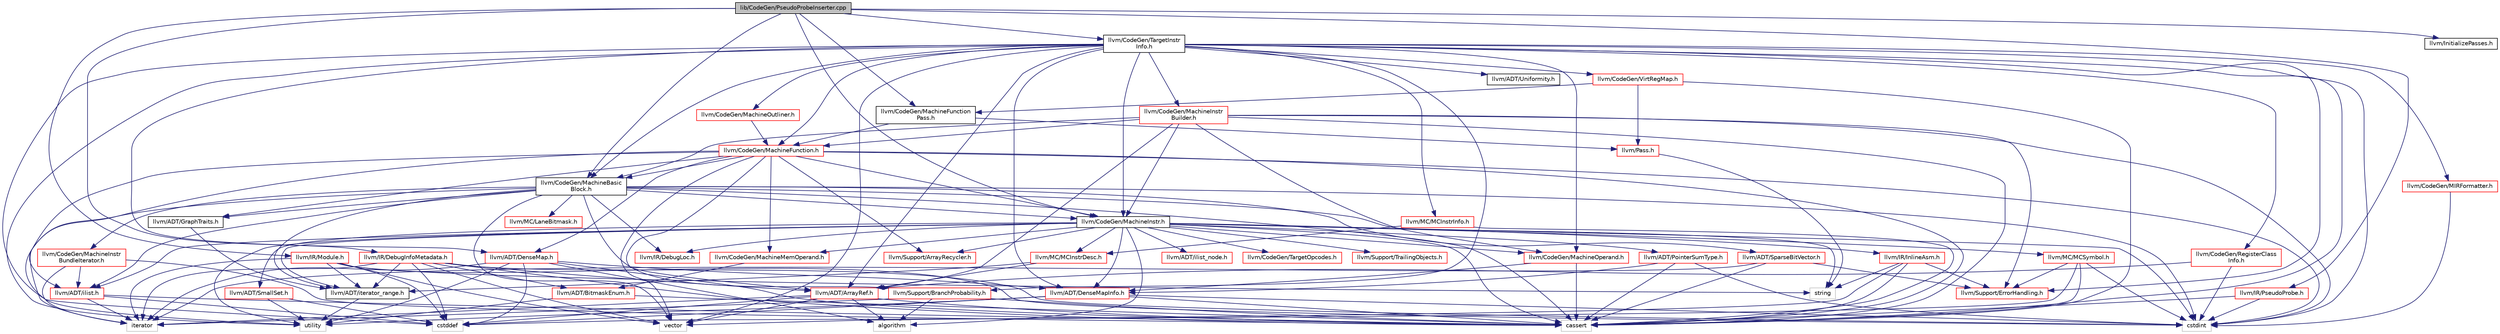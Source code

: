 digraph "lib/CodeGen/PseudoProbeInserter.cpp"
{
 // LATEX_PDF_SIZE
  bgcolor="transparent";
  edge [fontname="Helvetica",fontsize="10",labelfontname="Helvetica",labelfontsize="10"];
  node [fontname="Helvetica",fontsize="10",shape=record];
  Node1 [label="lib/CodeGen/PseudoProbeInserter.cpp",height=0.2,width=0.4,color="black", fillcolor="grey75", style="filled", fontcolor="black",tooltip=" "];
  Node1 -> Node2 [color="midnightblue",fontsize="10",style="solid",fontname="Helvetica"];
  Node2 [label="llvm/CodeGen/MachineBasic\lBlock.h",height=0.2,width=0.4,color="black",URL="$MachineBasicBlock_8h.html",tooltip=" "];
  Node2 -> Node3 [color="midnightblue",fontsize="10",style="solid",fontname="Helvetica"];
  Node3 [label="llvm/ADT/GraphTraits.h",height=0.2,width=0.4,color="black",URL="$GraphTraits_8h.html",tooltip=" "];
  Node3 -> Node4 [color="midnightblue",fontsize="10",style="solid",fontname="Helvetica"];
  Node4 [label="llvm/ADT/iterator_range.h",height=0.2,width=0.4,color="black",URL="$iterator__range_8h.html",tooltip=" "];
  Node4 -> Node5 [color="midnightblue",fontsize="10",style="solid",fontname="Helvetica"];
  Node5 [label="utility",height=0.2,width=0.4,color="grey75",tooltip=" "];
  Node2 -> Node6 [color="midnightblue",fontsize="10",style="solid",fontname="Helvetica"];
  Node6 [label="llvm/ADT/SparseBitVector.h",height=0.2,width=0.4,color="red",URL="$SparseBitVector_8h.html",tooltip=" "];
  Node6 -> Node7 [color="midnightblue",fontsize="10",style="solid",fontname="Helvetica"];
  Node7 [label="llvm/Support/ErrorHandling.h",height=0.2,width=0.4,color="red",URL="$Support_2ErrorHandling_8h.html",tooltip=" "];
  Node6 -> Node17 [color="midnightblue",fontsize="10",style="solid",fontname="Helvetica"];
  Node17 [label="cassert",height=0.2,width=0.4,color="grey75",tooltip=" "];
  Node6 -> Node27 [color="midnightblue",fontsize="10",style="solid",fontname="Helvetica"];
  Node27 [label="iterator",height=0.2,width=0.4,color="grey75",tooltip=" "];
  Node2 -> Node46 [color="midnightblue",fontsize="10",style="solid",fontname="Helvetica"];
  Node46 [label="llvm/ADT/ilist.h",height=0.2,width=0.4,color="red",URL="$ilist_8h.html",tooltip=" "];
  Node46 -> Node17 [color="midnightblue",fontsize="10",style="solid",fontname="Helvetica"];
  Node46 -> Node23 [color="midnightblue",fontsize="10",style="solid",fontname="Helvetica"];
  Node23 [label="cstddef",height=0.2,width=0.4,color="grey75",tooltip=" "];
  Node46 -> Node27 [color="midnightblue",fontsize="10",style="solid",fontname="Helvetica"];
  Node2 -> Node4 [color="midnightblue",fontsize="10",style="solid",fontname="Helvetica"];
  Node2 -> Node56 [color="midnightblue",fontsize="10",style="solid",fontname="Helvetica"];
  Node56 [label="llvm/CodeGen/MachineInstr.h",height=0.2,width=0.4,color="black",URL="$MachineInstr_8h.html",tooltip=" "];
  Node56 -> Node31 [color="midnightblue",fontsize="10",style="solid",fontname="Helvetica"];
  Node31 [label="llvm/ADT/DenseMapInfo.h",height=0.2,width=0.4,color="red",URL="$DenseMapInfo_8h.html",tooltip=" "];
  Node31 -> Node17 [color="midnightblue",fontsize="10",style="solid",fontname="Helvetica"];
  Node31 -> Node23 [color="midnightblue",fontsize="10",style="solid",fontname="Helvetica"];
  Node31 -> Node13 [color="midnightblue",fontsize="10",style="solid",fontname="Helvetica"];
  Node13 [label="cstdint",height=0.2,width=0.4,color="grey75",tooltip=" "];
  Node31 -> Node5 [color="midnightblue",fontsize="10",style="solid",fontname="Helvetica"];
  Node56 -> Node57 [color="midnightblue",fontsize="10",style="solid",fontname="Helvetica"];
  Node57 [label="llvm/ADT/PointerSumType.h",height=0.2,width=0.4,color="red",URL="$PointerSumType_8h.html",tooltip=" "];
  Node57 -> Node31 [color="midnightblue",fontsize="10",style="solid",fontname="Helvetica"];
  Node57 -> Node17 [color="midnightblue",fontsize="10",style="solid",fontname="Helvetica"];
  Node57 -> Node13 [color="midnightblue",fontsize="10",style="solid",fontname="Helvetica"];
  Node56 -> Node58 [color="midnightblue",fontsize="10",style="solid",fontname="Helvetica"];
  Node58 [label="llvm/ADT/SmallSet.h",height=0.2,width=0.4,color="red",URL="$SmallSet_8h.html",tooltip=" "];
  Node58 -> Node23 [color="midnightblue",fontsize="10",style="solid",fontname="Helvetica"];
  Node58 -> Node5 [color="midnightblue",fontsize="10",style="solid",fontname="Helvetica"];
  Node56 -> Node46 [color="midnightblue",fontsize="10",style="solid",fontname="Helvetica"];
  Node56 -> Node53 [color="midnightblue",fontsize="10",style="solid",fontname="Helvetica"];
  Node53 [label="llvm/ADT/ilist_node.h",height=0.2,width=0.4,color="red",URL="$ilist__node_8h.html",tooltip=" "];
  Node56 -> Node4 [color="midnightblue",fontsize="10",style="solid",fontname="Helvetica"];
  Node56 -> Node69 [color="midnightblue",fontsize="10",style="solid",fontname="Helvetica"];
  Node69 [label="llvm/CodeGen/MachineMemOperand.h",height=0.2,width=0.4,color="red",URL="$MachineMemOperand_8h.html",tooltip=" "];
  Node69 -> Node70 [color="midnightblue",fontsize="10",style="solid",fontname="Helvetica"];
  Node70 [label="llvm/ADT/BitmaskEnum.h",height=0.2,width=0.4,color="red",URL="$BitmaskEnum_8h.html",tooltip=" "];
  Node70 -> Node17 [color="midnightblue",fontsize="10",style="solid",fontname="Helvetica"];
  Node70 -> Node5 [color="midnightblue",fontsize="10",style="solid",fontname="Helvetica"];
  Node56 -> Node114 [color="midnightblue",fontsize="10",style="solid",fontname="Helvetica"];
  Node114 [label="llvm/CodeGen/MachineOperand.h",height=0.2,width=0.4,color="red",URL="$MachineOperand_8h.html",tooltip=" "];
  Node114 -> Node31 [color="midnightblue",fontsize="10",style="solid",fontname="Helvetica"];
  Node114 -> Node17 [color="midnightblue",fontsize="10",style="solid",fontname="Helvetica"];
  Node56 -> Node119 [color="midnightblue",fontsize="10",style="solid",fontname="Helvetica"];
  Node119 [label="llvm/CodeGen/TargetOpcodes.h",height=0.2,width=0.4,color="red",URL="$TargetOpcodes_8h.html",tooltip=" "];
  Node56 -> Node121 [color="midnightblue",fontsize="10",style="solid",fontname="Helvetica"];
  Node121 [label="llvm/IR/DebugLoc.h",height=0.2,width=0.4,color="red",URL="$DebugLoc_8h.html",tooltip=" "];
  Node56 -> Node122 [color="midnightblue",fontsize="10",style="solid",fontname="Helvetica"];
  Node122 [label="llvm/IR/InlineAsm.h",height=0.2,width=0.4,color="red",URL="$InlineAsm_8h.html",tooltip=" "];
  Node122 -> Node7 [color="midnightblue",fontsize="10",style="solid",fontname="Helvetica"];
  Node122 -> Node17 [color="midnightblue",fontsize="10",style="solid",fontname="Helvetica"];
  Node122 -> Node37 [color="midnightblue",fontsize="10",style="solid",fontname="Helvetica"];
  Node37 [label="string",height=0.2,width=0.4,color="grey75",tooltip=" "];
  Node122 -> Node85 [color="midnightblue",fontsize="10",style="solid",fontname="Helvetica"];
  Node85 [label="vector",height=0.2,width=0.4,color="grey75",tooltip=" "];
  Node56 -> Node123 [color="midnightblue",fontsize="10",style="solid",fontname="Helvetica"];
  Node123 [label="llvm/MC/MCInstrDesc.h",height=0.2,width=0.4,color="red",URL="$MCInstrDesc_8h.html",tooltip=" "];
  Node123 -> Node83 [color="midnightblue",fontsize="10",style="solid",fontname="Helvetica"];
  Node83 [label="llvm/ADT/ArrayRef.h",height=0.2,width=0.4,color="red",URL="$ArrayRef_8h.html",tooltip=" "];
  Node83 -> Node22 [color="midnightblue",fontsize="10",style="solid",fontname="Helvetica"];
  Node22 [label="algorithm",height=0.2,width=0.4,color="grey75",tooltip=" "];
  Node83 -> Node17 [color="midnightblue",fontsize="10",style="solid",fontname="Helvetica"];
  Node83 -> Node23 [color="midnightblue",fontsize="10",style="solid",fontname="Helvetica"];
  Node83 -> Node27 [color="midnightblue",fontsize="10",style="solid",fontname="Helvetica"];
  Node83 -> Node85 [color="midnightblue",fontsize="10",style="solid",fontname="Helvetica"];
  Node123 -> Node4 [color="midnightblue",fontsize="10",style="solid",fontname="Helvetica"];
  Node56 -> Node124 [color="midnightblue",fontsize="10",style="solid",fontname="Helvetica"];
  Node124 [label="llvm/MC/MCSymbol.h",height=0.2,width=0.4,color="red",URL="$MCSymbol_8h.html",tooltip=" "];
  Node124 -> Node7 [color="midnightblue",fontsize="10",style="solid",fontname="Helvetica"];
  Node124 -> Node17 [color="midnightblue",fontsize="10",style="solid",fontname="Helvetica"];
  Node124 -> Node23 [color="midnightblue",fontsize="10",style="solid",fontname="Helvetica"];
  Node124 -> Node13 [color="midnightblue",fontsize="10",style="solid",fontname="Helvetica"];
  Node56 -> Node131 [color="midnightblue",fontsize="10",style="solid",fontname="Helvetica"];
  Node131 [label="llvm/Support/ArrayRecycler.h",height=0.2,width=0.4,color="red",URL="$ArrayRecycler_8h.html",tooltip=" "];
  Node56 -> Node133 [color="midnightblue",fontsize="10",style="solid",fontname="Helvetica"];
  Node133 [label="llvm/Support/TrailingObjects.h",height=0.2,width=0.4,color="red",URL="$TrailingObjects_8h.html",tooltip=" "];
  Node56 -> Node22 [color="midnightblue",fontsize="10",style="solid",fontname="Helvetica"];
  Node56 -> Node17 [color="midnightblue",fontsize="10",style="solid",fontname="Helvetica"];
  Node56 -> Node13 [color="midnightblue",fontsize="10",style="solid",fontname="Helvetica"];
  Node56 -> Node5 [color="midnightblue",fontsize="10",style="solid",fontname="Helvetica"];
  Node2 -> Node134 [color="midnightblue",fontsize="10",style="solid",fontname="Helvetica"];
  Node134 [label="llvm/CodeGen/MachineInstr\lBundleIterator.h",height=0.2,width=0.4,color="red",URL="$MachineInstrBundleIterator_8h.html",tooltip=" "];
  Node134 -> Node46 [color="midnightblue",fontsize="10",style="solid",fontname="Helvetica"];
  Node134 -> Node17 [color="midnightblue",fontsize="10",style="solid",fontname="Helvetica"];
  Node134 -> Node27 [color="midnightblue",fontsize="10",style="solid",fontname="Helvetica"];
  Node2 -> Node121 [color="midnightblue",fontsize="10",style="solid",fontname="Helvetica"];
  Node2 -> Node135 [color="midnightblue",fontsize="10",style="solid",fontname="Helvetica"];
  Node135 [label="llvm/MC/LaneBitmask.h",height=0.2,width=0.4,color="red",URL="$LaneBitmask_8h.html",tooltip=" "];
  Node2 -> Node139 [color="midnightblue",fontsize="10",style="solid",fontname="Helvetica"];
  Node139 [label="llvm/Support/BranchProbability.h",height=0.2,width=0.4,color="red",URL="$BranchProbability_8h.html",tooltip=" "];
  Node139 -> Node22 [color="midnightblue",fontsize="10",style="solid",fontname="Helvetica"];
  Node139 -> Node17 [color="midnightblue",fontsize="10",style="solid",fontname="Helvetica"];
  Node139 -> Node27 [color="midnightblue",fontsize="10",style="solid",fontname="Helvetica"];
  Node2 -> Node17 [color="midnightblue",fontsize="10",style="solid",fontname="Helvetica"];
  Node2 -> Node13 [color="midnightblue",fontsize="10",style="solid",fontname="Helvetica"];
  Node2 -> Node27 [color="midnightblue",fontsize="10",style="solid",fontname="Helvetica"];
  Node2 -> Node37 [color="midnightblue",fontsize="10",style="solid",fontname="Helvetica"];
  Node2 -> Node85 [color="midnightblue",fontsize="10",style="solid",fontname="Helvetica"];
  Node1 -> Node141 [color="midnightblue",fontsize="10",style="solid",fontname="Helvetica"];
  Node141 [label="llvm/CodeGen/MachineFunction\lPass.h",height=0.2,width=0.4,color="black",URL="$MachineFunctionPass_8h.html",tooltip=" "];
  Node141 -> Node142 [color="midnightblue",fontsize="10",style="solid",fontname="Helvetica"];
  Node142 [label="llvm/CodeGen/MachineFunction.h",height=0.2,width=0.4,color="red",URL="$MachineFunction_8h.html",tooltip=" "];
  Node142 -> Node83 [color="midnightblue",fontsize="10",style="solid",fontname="Helvetica"];
  Node142 -> Node79 [color="midnightblue",fontsize="10",style="solid",fontname="Helvetica"];
  Node79 [label="llvm/ADT/DenseMap.h",height=0.2,width=0.4,color="red",URL="$DenseMap_8h.html",tooltip=" "];
  Node79 -> Node31 [color="midnightblue",fontsize="10",style="solid",fontname="Helvetica"];
  Node79 -> Node22 [color="midnightblue",fontsize="10",style="solid",fontname="Helvetica"];
  Node79 -> Node17 [color="midnightblue",fontsize="10",style="solid",fontname="Helvetica"];
  Node79 -> Node23 [color="midnightblue",fontsize="10",style="solid",fontname="Helvetica"];
  Node79 -> Node27 [color="midnightblue",fontsize="10",style="solid",fontname="Helvetica"];
  Node79 -> Node5 [color="midnightblue",fontsize="10",style="solid",fontname="Helvetica"];
  Node142 -> Node3 [color="midnightblue",fontsize="10",style="solid",fontname="Helvetica"];
  Node142 -> Node46 [color="midnightblue",fontsize="10",style="solid",fontname="Helvetica"];
  Node142 -> Node2 [color="midnightblue",fontsize="10",style="solid",fontname="Helvetica"];
  Node142 -> Node56 [color="midnightblue",fontsize="10",style="solid",fontname="Helvetica"];
  Node142 -> Node69 [color="midnightblue",fontsize="10",style="solid",fontname="Helvetica"];
  Node142 -> Node131 [color="midnightblue",fontsize="10",style="solid",fontname="Helvetica"];
  Node142 -> Node17 [color="midnightblue",fontsize="10",style="solid",fontname="Helvetica"];
  Node142 -> Node13 [color="midnightblue",fontsize="10",style="solid",fontname="Helvetica"];
  Node142 -> Node5 [color="midnightblue",fontsize="10",style="solid",fontname="Helvetica"];
  Node142 -> Node85 [color="midnightblue",fontsize="10",style="solid",fontname="Helvetica"];
  Node141 -> Node151 [color="midnightblue",fontsize="10",style="solid",fontname="Helvetica"];
  Node151 [label="llvm/Pass.h",height=0.2,width=0.4,color="red",URL="$Pass_8h.html",tooltip=" "];
  Node151 -> Node37 [color="midnightblue",fontsize="10",style="solid",fontname="Helvetica"];
  Node1 -> Node56 [color="midnightblue",fontsize="10",style="solid",fontname="Helvetica"];
  Node1 -> Node165 [color="midnightblue",fontsize="10",style="solid",fontname="Helvetica"];
  Node165 [label="llvm/CodeGen/TargetInstr\lInfo.h",height=0.2,width=0.4,color="black",URL="$TargetInstrInfo_8h.html",tooltip=" "];
  Node165 -> Node83 [color="midnightblue",fontsize="10",style="solid",fontname="Helvetica"];
  Node165 -> Node79 [color="midnightblue",fontsize="10",style="solid",fontname="Helvetica"];
  Node165 -> Node31 [color="midnightblue",fontsize="10",style="solid",fontname="Helvetica"];
  Node165 -> Node166 [color="midnightblue",fontsize="10",style="solid",fontname="Helvetica"];
  Node166 [label="llvm/ADT/Uniformity.h",height=0.2,width=0.4,color="black",URL="$Uniformity_8h.html",tooltip=" "];
  Node165 -> Node167 [color="midnightblue",fontsize="10",style="solid",fontname="Helvetica"];
  Node167 [label="llvm/CodeGen/MIRFormatter.h",height=0.2,width=0.4,color="red",URL="$MIRFormatter_8h.html",tooltip=" "];
  Node167 -> Node13 [color="midnightblue",fontsize="10",style="solid",fontname="Helvetica"];
  Node165 -> Node2 [color="midnightblue",fontsize="10",style="solid",fontname="Helvetica"];
  Node165 -> Node142 [color="midnightblue",fontsize="10",style="solid",fontname="Helvetica"];
  Node165 -> Node56 [color="midnightblue",fontsize="10",style="solid",fontname="Helvetica"];
  Node165 -> Node168 [color="midnightblue",fontsize="10",style="solid",fontname="Helvetica"];
  Node168 [label="llvm/CodeGen/MachineInstr\lBuilder.h",height=0.2,width=0.4,color="red",URL="$MachineInstrBuilder_8h.html",tooltip=" "];
  Node168 -> Node83 [color="midnightblue",fontsize="10",style="solid",fontname="Helvetica"];
  Node168 -> Node2 [color="midnightblue",fontsize="10",style="solid",fontname="Helvetica"];
  Node168 -> Node142 [color="midnightblue",fontsize="10",style="solid",fontname="Helvetica"];
  Node168 -> Node56 [color="midnightblue",fontsize="10",style="solid",fontname="Helvetica"];
  Node168 -> Node114 [color="midnightblue",fontsize="10",style="solid",fontname="Helvetica"];
  Node168 -> Node7 [color="midnightblue",fontsize="10",style="solid",fontname="Helvetica"];
  Node168 -> Node17 [color="midnightblue",fontsize="10",style="solid",fontname="Helvetica"];
  Node168 -> Node13 [color="midnightblue",fontsize="10",style="solid",fontname="Helvetica"];
  Node165 -> Node114 [color="midnightblue",fontsize="10",style="solid",fontname="Helvetica"];
  Node165 -> Node194 [color="midnightblue",fontsize="10",style="solid",fontname="Helvetica"];
  Node194 [label="llvm/CodeGen/MachineOutliner.h",height=0.2,width=0.4,color="red",URL="$MachineOutliner_8h.html",tooltip=" "];
  Node194 -> Node142 [color="midnightblue",fontsize="10",style="solid",fontname="Helvetica"];
  Node165 -> Node218 [color="midnightblue",fontsize="10",style="solid",fontname="Helvetica"];
  Node218 [label="llvm/CodeGen/RegisterClass\lInfo.h",height=0.2,width=0.4,color="red",URL="$RegisterClassInfo_8h.html",tooltip=" "];
  Node218 -> Node83 [color="midnightblue",fontsize="10",style="solid",fontname="Helvetica"];
  Node218 -> Node13 [color="midnightblue",fontsize="10",style="solid",fontname="Helvetica"];
  Node165 -> Node219 [color="midnightblue",fontsize="10",style="solid",fontname="Helvetica"];
  Node219 [label="llvm/CodeGen/VirtRegMap.h",height=0.2,width=0.4,color="red",URL="$VirtRegMap_8h.html",tooltip=" "];
  Node219 -> Node141 [color="midnightblue",fontsize="10",style="solid",fontname="Helvetica"];
  Node219 -> Node151 [color="midnightblue",fontsize="10",style="solid",fontname="Helvetica"];
  Node219 -> Node17 [color="midnightblue",fontsize="10",style="solid",fontname="Helvetica"];
  Node165 -> Node221 [color="midnightblue",fontsize="10",style="solid",fontname="Helvetica"];
  Node221 [label="llvm/MC/MCInstrInfo.h",height=0.2,width=0.4,color="red",URL="$MCInstrInfo_8h.html",tooltip=" "];
  Node221 -> Node123 [color="midnightblue",fontsize="10",style="solid",fontname="Helvetica"];
  Node221 -> Node17 [color="midnightblue",fontsize="10",style="solid",fontname="Helvetica"];
  Node165 -> Node139 [color="midnightblue",fontsize="10",style="solid",fontname="Helvetica"];
  Node165 -> Node7 [color="midnightblue",fontsize="10",style="solid",fontname="Helvetica"];
  Node165 -> Node17 [color="midnightblue",fontsize="10",style="solid",fontname="Helvetica"];
  Node165 -> Node23 [color="midnightblue",fontsize="10",style="solid",fontname="Helvetica"];
  Node165 -> Node13 [color="midnightblue",fontsize="10",style="solid",fontname="Helvetica"];
  Node165 -> Node5 [color="midnightblue",fontsize="10",style="solid",fontname="Helvetica"];
  Node165 -> Node85 [color="midnightblue",fontsize="10",style="solid",fontname="Helvetica"];
  Node1 -> Node222 [color="midnightblue",fontsize="10",style="solid",fontname="Helvetica"];
  Node222 [label="llvm/IR/DebugInfoMetadata.h",height=0.2,width=0.4,color="red",URL="$DebugInfoMetadata_8h.html",tooltip=" "];
  Node222 -> Node83 [color="midnightblue",fontsize="10",style="solid",fontname="Helvetica"];
  Node222 -> Node70 [color="midnightblue",fontsize="10",style="solid",fontname="Helvetica"];
  Node222 -> Node4 [color="midnightblue",fontsize="10",style="solid",fontname="Helvetica"];
  Node222 -> Node17 [color="midnightblue",fontsize="10",style="solid",fontname="Helvetica"];
  Node222 -> Node23 [color="midnightblue",fontsize="10",style="solid",fontname="Helvetica"];
  Node222 -> Node13 [color="midnightblue",fontsize="10",style="solid",fontname="Helvetica"];
  Node222 -> Node27 [color="midnightblue",fontsize="10",style="solid",fontname="Helvetica"];
  Node222 -> Node85 [color="midnightblue",fontsize="10",style="solid",fontname="Helvetica"];
  Node1 -> Node225 [color="midnightblue",fontsize="10",style="solid",fontname="Helvetica"];
  Node225 [label="llvm/IR/Module.h",height=0.2,width=0.4,color="red",URL="$Module_8h.html",tooltip=" "];
  Node225 -> Node4 [color="midnightblue",fontsize="10",style="solid",fontname="Helvetica"];
  Node225 -> Node23 [color="midnightblue",fontsize="10",style="solid",fontname="Helvetica"];
  Node225 -> Node13 [color="midnightblue",fontsize="10",style="solid",fontname="Helvetica"];
  Node225 -> Node27 [color="midnightblue",fontsize="10",style="solid",fontname="Helvetica"];
  Node225 -> Node37 [color="midnightblue",fontsize="10",style="solid",fontname="Helvetica"];
  Node225 -> Node85 [color="midnightblue",fontsize="10",style="solid",fontname="Helvetica"];
  Node1 -> Node232 [color="midnightblue",fontsize="10",style="solid",fontname="Helvetica"];
  Node232 [label="llvm/IR/PseudoProbe.h",height=0.2,width=0.4,color="red",URL="$PseudoProbe_8h.html",tooltip=" "];
  Node232 -> Node17 [color="midnightblue",fontsize="10",style="solid",fontname="Helvetica"];
  Node232 -> Node13 [color="midnightblue",fontsize="10",style="solid",fontname="Helvetica"];
  Node1 -> Node233 [color="midnightblue",fontsize="10",style="solid",fontname="Helvetica"];
  Node233 [label="llvm/InitializePasses.h",height=0.2,width=0.4,color="black",URL="$InitializePasses_8h.html",tooltip=" "];
}
